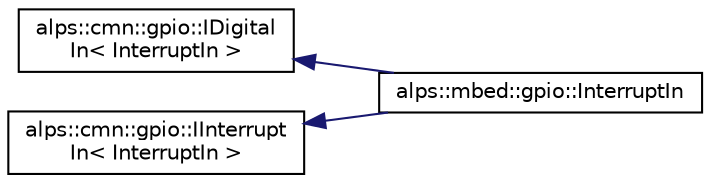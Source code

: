 digraph "クラス階層図"
{
 // LATEX_PDF_SIZE
  edge [fontname="Helvetica",fontsize="10",labelfontname="Helvetica",labelfontsize="10"];
  node [fontname="Helvetica",fontsize="10",shape=record];
  rankdir="LR";
  Node0 [label="alps::cmn::gpio::IDigital\lIn\< InterruptIn \>",height=0.2,width=0.4,color="black", fillcolor="white", style="filled",URL="$classalps_1_1cmn_1_1gpio_1_1_i_digital_in.html",tooltip=" "];
  Node0 -> Node1 [dir="back",color="midnightblue",fontsize="10",style="solid",fontname="Helvetica"];
  Node1 [label="alps::mbed::gpio::InterruptIn",height=0.2,width=0.4,color="black", fillcolor="white", style="filled",URL="$classalps_1_1mbed_1_1gpio_1_1_interrupt_in.html",tooltip="割り込み入力ピン"];
  Node31 [label="alps::cmn::gpio::IInterrupt\lIn\< InterruptIn \>",height=0.2,width=0.4,color="black", fillcolor="white", style="filled",URL="$classalps_1_1cmn_1_1gpio_1_1_i_interrupt_in.html",tooltip=" "];
  Node31 -> Node1 [dir="back",color="midnightblue",fontsize="10",style="solid",fontname="Helvetica"];
}
